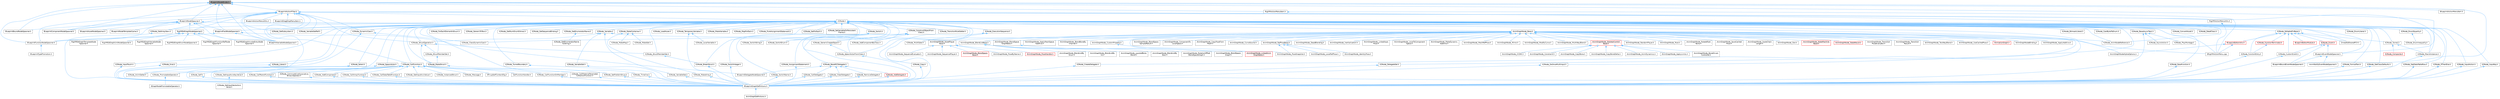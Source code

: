 digraph "BlueprintNodeBinder.h"
{
 // INTERACTIVE_SVG=YES
 // LATEX_PDF_SIZE
  bgcolor="transparent";
  edge [fontname=Helvetica,fontsize=10,labelfontname=Helvetica,labelfontsize=10];
  node [fontname=Helvetica,fontsize=10,shape=box,height=0.2,width=0.4];
  Node1 [id="Node000001",label="BlueprintNodeBinder.h",height=0.2,width=0.4,color="gray40", fillcolor="grey60", style="filled", fontcolor="black",tooltip=" "];
  Node1 -> Node2 [id="edge1_Node000001_Node000002",dir="back",color="steelblue1",style="solid",tooltip=" "];
  Node2 [id="Node000002",label="BlueprintActionFilter.h",height=0.2,width=0.4,color="grey40", fillcolor="white", style="filled",URL="$d5/d2a/BlueprintActionFilter_8h.html",tooltip=" "];
  Node2 -> Node3 [id="edge2_Node000002_Node000003",dir="back",color="steelblue1",style="solid",tooltip=" "];
  Node3 [id="Node000003",label="BlueprintActionMenuUtils.h",height=0.2,width=0.4,color="grey40", fillcolor="white", style="filled",URL="$d3/dad/BlueprintActionMenuUtils_8h.html",tooltip=" "];
  Node2 -> Node4 [id="edge3_Node000002_Node000004",dir="back",color="steelblue1",style="solid",tooltip=" "];
  Node4 [id="Node000004",label="BlueprintComponentNodeSpawner.h",height=0.2,width=0.4,color="grey40", fillcolor="white", style="filled",URL="$d2/d98/BlueprintComponentNodeSpawner_8h.html",tooltip=" "];
  Node2 -> Node5 [id="edge4_Node000002_Node000005",dir="back",color="steelblue1",style="solid",tooltip=" "];
  Node5 [id="Node000005",label="BlueprintDragDropMenuItem.h",height=0.2,width=0.4,color="grey40", fillcolor="white", style="filled",URL="$dc/deb/BlueprintDragDropMenuItem_8h.html",tooltip=" "];
  Node2 -> Node6 [id="edge5_Node000002_Node000006",dir="back",color="steelblue1",style="solid",tooltip=" "];
  Node6 [id="Node000006",label="BlueprintFunctionNodeSpawner.h",height=0.2,width=0.4,color="grey40", fillcolor="white", style="filled",URL="$d0/d59/BlueprintFunctionNodeSpawner_8h.html",tooltip=" "];
  Node6 -> Node7 [id="edge6_Node000006_Node000007",dir="back",color="steelblue1",style="solid",tooltip=" "];
  Node7 [id="Node000007",label="BlueprintTypePromotion.h",height=0.2,width=0.4,color="grey40", fillcolor="white", style="filled",URL="$d2/d23/BlueprintTypePromotion_8h.html",tooltip=" "];
  Node2 -> Node8 [id="edge7_Node000002_Node000008",dir="back",color="steelblue1",style="solid",tooltip=" "];
  Node8 [id="Node000008",label="BlueprintNodeSpawner.h",height=0.2,width=0.4,color="grey40", fillcolor="white", style="filled",URL="$d1/de9/BlueprintNodeSpawner_8h.html",tooltip=" "];
  Node8 -> Node9 [id="edge8_Node000008_Node000009",dir="back",color="steelblue1",style="solid",tooltip=" "];
  Node9 [id="Node000009",label="BlueprintAssetNodeSpawner.h",height=0.2,width=0.4,color="grey40", fillcolor="white", style="filled",URL="$d2/d56/BlueprintAssetNodeSpawner_8h.html",tooltip=" "];
  Node8 -> Node10 [id="edge9_Node000008_Node000010",dir="back",color="steelblue1",style="solid",tooltip=" "];
  Node10 [id="Node000010",label="BlueprintBoundNodeSpawner.h",height=0.2,width=0.4,color="grey40", fillcolor="white", style="filled",URL="$d4/da4/BlueprintBoundNodeSpawner_8h.html",tooltip=" "];
  Node8 -> Node4 [id="edge10_Node000008_Node000004",dir="back",color="steelblue1",style="solid",tooltip=" "];
  Node8 -> Node11 [id="edge11_Node000008_Node000011",dir="back",color="steelblue1",style="solid",tooltip=" "];
  Node11 [id="Node000011",label="BlueprintEventNodeSpawner.h",height=0.2,width=0.4,color="grey40", fillcolor="white", style="filled",URL="$d4/dd3/BlueprintEventNodeSpawner_8h.html",tooltip=" "];
  Node11 -> Node12 [id="edge12_Node000011_Node000012",dir="back",color="steelblue1",style="solid",tooltip=" "];
  Node12 [id="Node000012",label="AnimNotifyEventNodeSpawner.h",height=0.2,width=0.4,color="grey40", fillcolor="white", style="filled",URL="$d9/d16/AnimNotifyEventNodeSpawner_8h.html",tooltip=" "];
  Node11 -> Node13 [id="edge13_Node000011_Node000013",dir="back",color="steelblue1",style="solid",tooltip=" "];
  Node13 [id="Node000013",label="BlueprintBoundEventNodeSpawner.h",height=0.2,width=0.4,color="grey40", fillcolor="white", style="filled",URL="$dc/d31/BlueprintBoundEventNodeSpawner_8h.html",tooltip=" "];
  Node8 -> Node14 [id="edge14_Node000008_Node000014",dir="back",color="steelblue1",style="solid",tooltip=" "];
  Node14 [id="Node000014",label="BlueprintFieldNodeSpawner.h",height=0.2,width=0.4,color="grey40", fillcolor="white", style="filled",URL="$da/d70/BlueprintFieldNodeSpawner_8h.html",tooltip=" "];
  Node14 -> Node15 [id="edge15_Node000014_Node000015",dir="back",color="steelblue1",style="solid",tooltip=" "];
  Node15 [id="Node000015",label="BlueprintDelegateNodeSpawner.h",height=0.2,width=0.4,color="grey40", fillcolor="white", style="filled",URL="$dc/d16/BlueprintDelegateNodeSpawner_8h.html",tooltip=" "];
  Node14 -> Node6 [id="edge16_Node000014_Node000006",dir="back",color="steelblue1",style="solid",tooltip=" "];
  Node14 -> Node16 [id="edge17_Node000014_Node000016",dir="back",color="steelblue1",style="solid",tooltip=" "];
  Node16 [id="Node000016",label="BlueprintVariableNodeSpawner.h",height=0.2,width=0.4,color="grey40", fillcolor="white", style="filled",URL="$db/dba/BlueprintVariableNodeSpawner_8h.html",tooltip=" "];
  Node8 -> Node6 [id="edge18_Node000008_Node000006",dir="back",color="steelblue1",style="solid",tooltip=" "];
  Node8 -> Node17 [id="edge19_Node000008_Node000017",dir="back",color="steelblue1",style="solid",tooltip=" "];
  Node17 [id="Node000017",label="BlueprintNodeTemplateCache.h",height=0.2,width=0.4,color="grey40", fillcolor="white", style="filled",URL="$d7/d87/BlueprintNodeTemplateCache_8h.html",tooltip=" "];
  Node8 -> Node16 [id="edge20_Node000008_Node000016",dir="back",color="steelblue1",style="solid",tooltip=" "];
  Node8 -> Node18 [id="edge21_Node000008_Node000018",dir="back",color="steelblue1",style="solid",tooltip=" "];
  Node18 [id="Node000018",label="RigVMEdGraphNodeSpawner.h",height=0.2,width=0.4,color="grey40", fillcolor="white", style="filled",URL="$d4/d8b/RigVMEdGraphNodeSpawner_8h.html",tooltip=" "];
  Node18 -> Node19 [id="edge22_Node000018_Node000019",dir="back",color="steelblue1",style="solid",tooltip=" "];
  Node19 [id="Node000019",label="RigVMEdGraphEnumNodeSpawner.h",height=0.2,width=0.4,color="grey40", fillcolor="white", style="filled",URL="$d3/dfd/RigVMEdGraphEnumNodeSpawner_8h.html",tooltip=" "];
  Node18 -> Node20 [id="edge23_Node000018_Node000020",dir="back",color="steelblue1",style="solid",tooltip=" "];
  Node20 [id="Node000020",label="RigVMEdGraphFunctionRefNode\lSpawner.h",height=0.2,width=0.4,color="grey40", fillcolor="white", style="filled",URL="$d3/d16/RigVMEdGraphFunctionRefNodeSpawner_8h.html",tooltip=" "];
  Node18 -> Node21 [id="edge24_Node000018_Node000021",dir="back",color="steelblue1",style="solid",tooltip=" "];
  Node21 [id="Node000021",label="RigVMEdGraphInvokeEntryNode\lSpawner.h",height=0.2,width=0.4,color="grey40", fillcolor="white", style="filled",URL="$d9/de6/RigVMEdGraphInvokeEntryNodeSpawner_8h.html",tooltip=" "];
  Node18 -> Node22 [id="edge25_Node000018_Node000022",dir="back",color="steelblue1",style="solid",tooltip=" "];
  Node22 [id="Node000022",label="RigVMEdGraphTemplateNode\lSpawner.h",height=0.2,width=0.4,color="grey40", fillcolor="white", style="filled",URL="$d9/d6c/RigVMEdGraphTemplateNodeSpawner_8h.html",tooltip=" "];
  Node18 -> Node23 [id="edge26_Node000018_Node000023",dir="back",color="steelblue1",style="solid",tooltip=" "];
  Node23 [id="Node000023",label="RigVMEdGraphUnitNodeSpawner.h",height=0.2,width=0.4,color="grey40", fillcolor="white", style="filled",URL="$d3/d6b/RigVMEdGraphUnitNodeSpawner_8h.html",tooltip=" "];
  Node18 -> Node24 [id="edge27_Node000018_Node000024",dir="back",color="steelblue1",style="solid",tooltip=" "];
  Node24 [id="Node000024",label="RigVMEdGraphVariableNode\lSpawner.h",height=0.2,width=0.4,color="grey40", fillcolor="white", style="filled",URL="$d0/d83/RigVMEdGraphVariableNodeSpawner_8h.html",tooltip=" "];
  Node8 -> Node25 [id="edge28_Node000008_Node000025",dir="back",color="steelblue1",style="solid",tooltip=" "];
  Node25 [id="Node000025",label="SRigVMActionMenu.cpp",height=0.2,width=0.4,color="grey40", fillcolor="white", style="filled",URL="$dc/d4c/SRigVMActionMenu_8cpp.html",tooltip=" "];
  Node2 -> Node16 [id="edge29_Node000002_Node000016",dir="back",color="steelblue1",style="solid",tooltip=" "];
  Node2 -> Node26 [id="edge30_Node000002_Node000026",dir="back",color="steelblue1",style="solid",tooltip=" "];
  Node26 [id="Node000026",label="K2Node.h",height=0.2,width=0.4,color="grey40", fillcolor="white", style="filled",URL="$d5/d94/K2Node_8h.html",tooltip=" "];
  Node26 -> Node27 [id="edge31_Node000026_Node000027",dir="back",color="steelblue1",style="solid",tooltip=" "];
  Node27 [id="Node000027",label="AnimGraphNode_Base.h",height=0.2,width=0.4,color="grey40", fillcolor="white", style="filled",URL="$d0/dfb/AnimGraphNode__Base_8h.html",tooltip=" "];
  Node27 -> Node28 [id="edge32_Node000027_Node000028",dir="back",color="steelblue1",style="solid",tooltip=" "];
  Node28 [id="Node000028",label="AnimGraphNodeAlphaOptions.h",height=0.2,width=0.4,color="grey40", fillcolor="white", style="filled",URL="$d6/df6/AnimGraphNodeAlphaOptions_8h.html",tooltip=" "];
  Node27 -> Node29 [id="edge33_Node000027_Node000029",dir="back",color="steelblue1",style="solid",tooltip=" "];
  Node29 [id="Node000029",label="AnimGraphNodeBinding.h",height=0.2,width=0.4,color="grey40", fillcolor="white", style="filled",URL="$d6/d3b/AnimGraphNodeBinding_8h.html",tooltip=" "];
  Node27 -> Node30 [id="edge34_Node000027_Node000030",dir="back",color="steelblue1",style="solid",tooltip=" "];
  Node30 [id="Node000030",label="AnimGraphNode_ApplyAdditive.h",height=0.2,width=0.4,color="grey40", fillcolor="white", style="filled",URL="$da/d67/AnimGraphNode__ApplyAdditive_8h.html",tooltip=" "];
  Node27 -> Node31 [id="edge35_Node000027_Node000031",dir="back",color="steelblue1",style="solid",tooltip=" "];
  Node31 [id="Node000031",label="AnimGraphNode_ApplyMeshSpace\lAdditive.h",height=0.2,width=0.4,color="grey40", fillcolor="white", style="filled",URL="$dd/dc4/AnimGraphNode__ApplyMeshSpaceAdditive_8h.html",tooltip=" "];
  Node27 -> Node32 [id="edge36_Node000027_Node000032",dir="back",color="steelblue1",style="solid",tooltip=" "];
  Node32 [id="Node000032",label="AnimGraphNode_AssetPlayer\lBase.h",height=0.2,width=0.4,color="grey40", fillcolor="white", style="filled",URL="$d1/d4f/AnimGraphNode__AssetPlayerBase_8h.html",tooltip=" "];
  Node32 -> Node33 [id="edge37_Node000032_Node000033",dir="back",color="steelblue1",style="solid",tooltip=" "];
  Node33 [id="Node000033",label="AnimGraphNode_BlendSpace\lBase.h",height=0.2,width=0.4,color="red", fillcolor="#FFF0F0", style="filled",URL="$d7/d6d/AnimGraphNode__BlendSpaceBase_8h.html",tooltip=" "];
  Node32 -> Node38 [id="edge38_Node000032_Node000038",dir="back",color="steelblue1",style="solid",tooltip=" "];
  Node38 [id="Node000038",label="AnimGraphNode_PoseByName.h",height=0.2,width=0.4,color="grey40", fillcolor="white", style="filled",URL="$d7/d02/AnimGraphNode__PoseByName_8h.html",tooltip=" "];
  Node32 -> Node39 [id="edge39_Node000032_Node000039",dir="back",color="steelblue1",style="solid",tooltip=" "];
  Node39 [id="Node000039",label="AnimGraphNode_PoseHandler.h",height=0.2,width=0.4,color="red", fillcolor="#FFF0F0", style="filled",URL="$df/dfb/AnimGraphNode__PoseHandler_8h.html",tooltip=" "];
  Node32 -> Node42 [id="edge40_Node000032_Node000042",dir="back",color="steelblue1",style="solid",tooltip=" "];
  Node42 [id="Node000042",label="AnimGraphNode_SequenceEvaluator.h",height=0.2,width=0.4,color="grey40", fillcolor="white", style="filled",URL="$d1/d1c/AnimGraphNode__SequenceEvaluator_8h.html",tooltip=" "];
  Node32 -> Node43 [id="edge41_Node000032_Node000043",dir="back",color="steelblue1",style="solid",tooltip=" "];
  Node43 [id="Node000043",label="AnimGraphNode_SequencePlayer.h",height=0.2,width=0.4,color="grey40", fillcolor="white", style="filled",URL="$d2/d91/AnimGraphNode__SequencePlayer_8h.html",tooltip=" "];
  Node27 -> Node44 [id="edge42_Node000027_Node000044",dir="back",color="steelblue1",style="solid",tooltip=" "];
  Node44 [id="Node000044",label="AnimGraphNode_BlendBoneBy\lChannel.h",height=0.2,width=0.4,color="grey40", fillcolor="white", style="filled",URL="$de/da9/AnimGraphNode__BlendBoneByChannel_8h.html",tooltip=" "];
  Node27 -> Node45 [id="edge43_Node000027_Node000045",dir="back",color="steelblue1",style="solid",tooltip=" "];
  Node45 [id="Node000045",label="AnimGraphNode_BlendListBase.h",height=0.2,width=0.4,color="grey40", fillcolor="white", style="filled",URL="$d7/d20/AnimGraphNode__BlendListBase_8h.html",tooltip=" "];
  Node45 -> Node46 [id="edge44_Node000045_Node000046",dir="back",color="steelblue1",style="solid",tooltip=" "];
  Node46 [id="Node000046",label="AnimGraphNode_BlendListBy\lBool.h",height=0.2,width=0.4,color="grey40", fillcolor="white", style="filled",URL="$d9/d9d/AnimGraphNode__BlendListByBool_8h.html",tooltip=" "];
  Node45 -> Node47 [id="edge45_Node000045_Node000047",dir="back",color="steelblue1",style="solid",tooltip=" "];
  Node47 [id="Node000047",label="AnimGraphNode_BlendListBy\lEnum.h",height=0.2,width=0.4,color="grey40", fillcolor="white", style="filled",URL="$de/d60/AnimGraphNode__BlendListByEnum_8h.html",tooltip=" "];
  Node45 -> Node48 [id="edge46_Node000045_Node000048",dir="back",color="steelblue1",style="solid",tooltip=" "];
  Node48 [id="Node000048",label="AnimGraphNode_BlendListBy\lInt.h",height=0.2,width=0.4,color="grey40", fillcolor="white", style="filled",URL="$dc/df2/AnimGraphNode__BlendListByInt_8h.html",tooltip=" "];
  Node45 -> Node49 [id="edge47_Node000045_Node000049",dir="back",color="steelblue1",style="solid",tooltip=" "];
  Node49 [id="Node000049",label="AnimGraphNode_LayeredBone\lBlend.h",height=0.2,width=0.4,color="grey40", fillcolor="white", style="filled",URL="$d2/d01/AnimGraphNode__LayeredBoneBlend_8h.html",tooltip=" "];
  Node27 -> Node50 [id="edge48_Node000027_Node000050",dir="back",color="steelblue1",style="solid",tooltip=" "];
  Node50 [id="Node000050",label="AnimGraphNode_BlendSpace\lGraphBase.h",height=0.2,width=0.4,color="grey40", fillcolor="white", style="filled",URL="$d6/d44/AnimGraphNode__BlendSpaceGraphBase_8h.html",tooltip=" "];
  Node50 -> Node51 [id="edge49_Node000050_Node000051",dir="back",color="steelblue1",style="solid",tooltip=" "];
  Node51 [id="Node000051",label="AnimGraphNode_BlendSpace\lGraph.h",height=0.2,width=0.4,color="grey40", fillcolor="white", style="filled",URL="$d7/d81/AnimGraphNode__BlendSpaceGraph_8h.html",tooltip=" "];
  Node50 -> Node52 [id="edge50_Node000050_Node000052",dir="back",color="steelblue1",style="solid",tooltip=" "];
  Node52 [id="Node000052",label="AnimGraphNode_RotationOffset\lBlendSpaceGraph.h",height=0.2,width=0.4,color="grey40", fillcolor="white", style="filled",URL="$d0/d4c/AnimGraphNode__RotationOffsetBlendSpaceGraph_8h.html",tooltip=" "];
  Node27 -> Node53 [id="edge51_Node000027_Node000053",dir="back",color="steelblue1",style="solid",tooltip=" "];
  Node53 [id="Node000053",label="AnimGraphNode_BlendSpace\lSampleResult.h",height=0.2,width=0.4,color="grey40", fillcolor="white", style="filled",URL="$de/df8/AnimGraphNode__BlendSpaceSampleResult_8h.html",tooltip=" "];
  Node27 -> Node54 [id="edge52_Node000027_Node000054",dir="back",color="steelblue1",style="solid",tooltip=" "];
  Node54 [id="Node000054",label="AnimGraphNode_ComponentTo\lLocalSpace.h",height=0.2,width=0.4,color="grey40", fillcolor="white", style="filled",URL="$d1/d3f/AnimGraphNode__ComponentToLocalSpace_8h.html",tooltip=" "];
  Node27 -> Node55 [id="edge53_Node000027_Node000055",dir="back",color="steelblue1",style="solid",tooltip=" "];
  Node55 [id="Node000055",label="AnimGraphNode_CopyPoseFrom\lMesh.h",height=0.2,width=0.4,color="grey40", fillcolor="white", style="filled",URL="$d6/d71/AnimGraphNode__CopyPoseFromMesh_8h.html",tooltip=" "];
  Node27 -> Node56 [id="edge54_Node000027_Node000056",dir="back",color="steelblue1",style="solid",tooltip=" "];
  Node56 [id="Node000056",label="AnimGraphNode_CurveSource.h",height=0.2,width=0.4,color="grey40", fillcolor="white", style="filled",URL="$dc/de5/AnimGraphNode__CurveSource_8h.html",tooltip=" "];
  Node27 -> Node57 [id="edge55_Node000027_Node000057",dir="back",color="steelblue1",style="solid",tooltip=" "];
  Node57 [id="Node000057",label="AnimGraphNode_CustomProperty.h",height=0.2,width=0.4,color="grey40", fillcolor="white", style="filled",URL="$d8/d3f/AnimGraphNode__CustomProperty_8h.html",tooltip=" "];
  Node57 -> Node58 [id="edge56_Node000057_Node000058",dir="back",color="steelblue1",style="solid",tooltip=" "];
  Node58 [id="Node000058",label="AnimGraphNode_LinkedAnim\lGraphBase.h",height=0.2,width=0.4,color="red", fillcolor="#FFF0F0", style="filled",URL="$d5/de1/AnimGraphNode__LinkedAnimGraphBase_8h.html",tooltip=" "];
  Node27 -> Node61 [id="edge57_Node000027_Node000061",dir="back",color="steelblue1",style="solid",tooltip=" "];
  Node61 [id="Node000061",label="AnimGraphNode_DeadBlending.h",height=0.2,width=0.4,color="grey40", fillcolor="white", style="filled",URL="$d8/d73/AnimGraphNode__DeadBlending_8h.html",tooltip=" "];
  Node27 -> Node62 [id="edge58_Node000027_Node000062",dir="back",color="steelblue1",style="solid",tooltip=" "];
  Node62 [id="Node000062",label="AnimGraphNode_Inertialization.h",height=0.2,width=0.4,color="grey40", fillcolor="white", style="filled",URL="$d7/d66/AnimGraphNode__Inertialization_8h.html",tooltip=" "];
  Node27 -> Node63 [id="edge59_Node000027_Node000063",dir="back",color="steelblue1",style="solid",tooltip=" "];
  Node63 [id="Node000063",label="AnimGraphNode_LinkedInput\lPose.h",height=0.2,width=0.4,color="grey40", fillcolor="white", style="filled",URL="$d7/d8c/AnimGraphNode__LinkedInputPose_8h.html",tooltip=" "];
  Node27 -> Node64 [id="edge60_Node000027_Node000064",dir="back",color="steelblue1",style="solid",tooltip=" "];
  Node64 [id="Node000064",label="AnimGraphNode_LocalToComponent\lSpace.h",height=0.2,width=0.4,color="grey40", fillcolor="white", style="filled",URL="$d6/d01/AnimGraphNode__LocalToComponentSpace_8h.html",tooltip=" "];
  Node27 -> Node65 [id="edge61_Node000027_Node000065",dir="back",color="steelblue1",style="solid",tooltip=" "];
  Node65 [id="Node000065",label="AnimGraphNode_MakeDynamic\lAdditive.h",height=0.2,width=0.4,color="grey40", fillcolor="white", style="filled",URL="$d4/dc9/AnimGraphNode__MakeDynamicAdditive_8h.html",tooltip=" "];
  Node27 -> Node66 [id="edge62_Node000027_Node000066",dir="back",color="steelblue1",style="solid",tooltip=" "];
  Node66 [id="Node000066",label="AnimGraphNode_MeshRefPose.h",height=0.2,width=0.4,color="grey40", fillcolor="white", style="filled",URL="$d3/d58/AnimGraphNode__MeshRefPose_8h.html",tooltip=" "];
  Node27 -> Node67 [id="edge63_Node000027_Node000067",dir="back",color="steelblue1",style="solid",tooltip=" "];
  Node67 [id="Node000067",label="AnimGraphNode_Mirror.h",height=0.2,width=0.4,color="grey40", fillcolor="white", style="filled",URL="$de/d96/AnimGraphNode__Mirror_8h.html",tooltip=" "];
  Node27 -> Node68 [id="edge64_Node000027_Node000068",dir="back",color="steelblue1",style="solid",tooltip=" "];
  Node68 [id="Node000068",label="AnimGraphNode_ModifyCurve.h",height=0.2,width=0.4,color="grey40", fillcolor="white", style="filled",URL="$d5/d09/AnimGraphNode__ModifyCurve_8h.html",tooltip=" "];
  Node27 -> Node69 [id="edge65_Node000027_Node000069",dir="back",color="steelblue1",style="solid",tooltip=" "];
  Node69 [id="Node000069",label="AnimGraphNode_MultiWayBlend.h",height=0.2,width=0.4,color="grey40", fillcolor="white", style="filled",URL="$dd/dcb/AnimGraphNode__MultiWayBlend_8h.html",tooltip=" "];
  Node27 -> Node70 [id="edge66_Node000027_Node000070",dir="back",color="steelblue1",style="solid",tooltip=" "];
  Node70 [id="Node000070",label="AnimGraphNode_PoseSnapshot.h",height=0.2,width=0.4,color="grey40", fillcolor="white", style="filled",URL="$d1/d92/AnimGraphNode__PoseSnapshot_8h.html",tooltip=" "];
  Node27 -> Node71 [id="edge67_Node000027_Node000071",dir="back",color="steelblue1",style="solid",tooltip=" "];
  Node71 [id="Node000071",label="AnimGraphNode_RandomPlayer.h",height=0.2,width=0.4,color="grey40", fillcolor="white", style="filled",URL="$dc/d48/AnimGraphNode__RandomPlayer_8h.html",tooltip=" "];
  Node27 -> Node72 [id="edge68_Node000027_Node000072",dir="back",color="steelblue1",style="solid",tooltip=" "];
  Node72 [id="Node000072",label="AnimGraphNode_RefPoseBase.h",height=0.2,width=0.4,color="grey40", fillcolor="white", style="filled",URL="$d8/d34/AnimGraphNode__RefPoseBase_8h.html",tooltip=" "];
  Node72 -> Node73 [id="edge69_Node000072_Node000073",dir="back",color="steelblue1",style="solid",tooltip=" "];
  Node73 [id="Node000073",label="AnimGraphNode_IdentityPose.h",height=0.2,width=0.4,color="grey40", fillcolor="white", style="filled",URL="$d8/dac/AnimGraphNode__IdentityPose_8h.html",tooltip=" "];
  Node72 -> Node74 [id="edge70_Node000072_Node000074",dir="back",color="steelblue1",style="solid",tooltip=" "];
  Node74 [id="Node000074",label="AnimGraphNode_LocalRefPose.h",height=0.2,width=0.4,color="grey40", fillcolor="white", style="filled",URL="$df/d6f/AnimGraphNode__LocalRefPose_8h.html",tooltip=" "];
  Node72 -> Node70 [id="edge71_Node000072_Node000070",dir="back",color="steelblue1",style="solid",tooltip=" "];
  Node27 -> Node75 [id="edge72_Node000027_Node000075",dir="back",color="steelblue1",style="solid",tooltip=" "];
  Node75 [id="Node000075",label="AnimGraphNode_Root.h",height=0.2,width=0.4,color="grey40", fillcolor="white", style="filled",URL="$d2/d39/AnimGraphNode__Root_8h.html",tooltip=" "];
  Node27 -> Node76 [id="edge73_Node000027_Node000076",dir="back",color="steelblue1",style="solid",tooltip=" "];
  Node76 [id="Node000076",label="AnimGraphNode_RotateRoot\lBone.h",height=0.2,width=0.4,color="grey40", fillcolor="white", style="filled",URL="$d4/de0/AnimGraphNode__RotateRootBone_8h.html",tooltip=" "];
  Node27 -> Node77 [id="edge74_Node000027_Node000077",dir="back",color="steelblue1",style="solid",tooltip=" "];
  Node77 [id="Node000077",label="AnimGraphNode_SaveCached\lPose.h",height=0.2,width=0.4,color="grey40", fillcolor="white", style="filled",URL="$df/d5e/AnimGraphNode__SaveCachedPose_8h.html",tooltip=" "];
  Node27 -> Node78 [id="edge75_Node000027_Node000078",dir="back",color="steelblue1",style="solid",tooltip=" "];
  Node78 [id="Node000078",label="AnimGraphNode_ScaleChain\lLength.h",height=0.2,width=0.4,color="grey40", fillcolor="white", style="filled",URL="$d9/df8/AnimGraphNode__ScaleChainLength_8h.html",tooltip=" "];
  Node27 -> Node79 [id="edge76_Node000027_Node000079",dir="back",color="steelblue1",style="solid",tooltip=" "];
  Node79 [id="Node000079",label="AnimGraphNode_SkeletalControl\lBase.h",height=0.2,width=0.4,color="red", fillcolor="#FFF0F0", style="filled",URL="$d9/dff/AnimGraphNode__SkeletalControlBase_8h.html",tooltip=" "];
  Node79 -> Node80 [id="edge77_Node000079_Node000080",dir="back",color="steelblue1",style="solid",tooltip=" "];
  Node80 [id="Node000080",label="AnimGraphNode_AnimDynamics.h",height=0.2,width=0.4,color="grey40", fillcolor="white", style="filled",URL="$da/dc2/AnimGraphNode__AnimDynamics_8h.html",tooltip=" "];
  Node79 -> Node81 [id="edge78_Node000079_Node000081",dir="back",color="steelblue1",style="solid",tooltip=" "];
  Node81 [id="Node000081",label="AnimGraphNode_ApplyLimits.h",height=0.2,width=0.4,color="grey40", fillcolor="white", style="filled",URL="$dc/d36/AnimGraphNode__ApplyLimits_8h.html",tooltip=" "];
  Node79 -> Node82 [id="edge79_Node000079_Node000082",dir="back",color="steelblue1",style="solid",tooltip=" "];
  Node82 [id="Node000082",label="AnimGraphNode_BoneDriven\lController.h",height=0.2,width=0.4,color="grey40", fillcolor="white", style="filled",URL="$df/df3/AnimGraphNode__BoneDrivenController_8h.html",tooltip=" "];
  Node79 -> Node83 [id="edge80_Node000079_Node000083",dir="back",color="steelblue1",style="solid",tooltip=" "];
  Node83 [id="Node000083",label="AnimGraphNode_CCDIK.h",height=0.2,width=0.4,color="grey40", fillcolor="white", style="filled",URL="$df/d0d/AnimGraphNode__CCDIK_8h.html",tooltip=" "];
  Node79 -> Node84 [id="edge81_Node000079_Node000084",dir="back",color="steelblue1",style="solid",tooltip=" "];
  Node84 [id="Node000084",label="AnimGraphNode_Constraint.h",height=0.2,width=0.4,color="grey40", fillcolor="white", style="filled",URL="$d2/d98/AnimGraphNode__Constraint_8h.html",tooltip=" "];
  Node79 -> Node85 [id="edge82_Node000079_Node000085",dir="back",color="steelblue1",style="solid",tooltip=" "];
  Node85 [id="Node000085",label="AnimGraphNode_CopyBone.h",height=0.2,width=0.4,color="grey40", fillcolor="white", style="filled",URL="$dc/de6/AnimGraphNode__CopyBone_8h.html",tooltip=" "];
  Node79 -> Node86 [id="edge83_Node000079_Node000086",dir="back",color="steelblue1",style="solid",tooltip=" "];
  Node86 [id="Node000086",label="AnimGraphNode_CopyBoneDelta.h",height=0.2,width=0.4,color="grey40", fillcolor="white", style="filled",URL="$d8/d60/AnimGraphNode__CopyBoneDelta_8h.html",tooltip=" "];
  Node27 -> Node104 [id="edge84_Node000027_Node000104",dir="back",color="steelblue1",style="solid",tooltip=" "];
  Node104 [id="Node000104",label="AnimGraphNode_Slot.h",height=0.2,width=0.4,color="grey40", fillcolor="white", style="filled",URL="$df/d63/AnimGraphNode__Slot_8h.html",tooltip=" "];
  Node27 -> Node105 [id="edge85_Node000027_Node000105",dir="back",color="steelblue1",style="solid",tooltip=" "];
  Node105 [id="Node000105",label="AnimGraphNode_StateMachine\lBase.h",height=0.2,width=0.4,color="red", fillcolor="#FFF0F0", style="filled",URL="$dc/d11/AnimGraphNode__StateMachineBase_8h.html",tooltip=" "];
  Node27 -> Node107 [id="edge86_Node000027_Node000107",dir="back",color="steelblue1",style="solid",tooltip=" "];
  Node107 [id="Node000107",label="AnimGraphNode_StateResult.h",height=0.2,width=0.4,color="red", fillcolor="#FFF0F0", style="filled",URL="$d3/d7e/AnimGraphNode__StateResult_8h.html",tooltip=" "];
  Node27 -> Node109 [id="edge87_Node000027_Node000109",dir="back",color="steelblue1",style="solid",tooltip=" "];
  Node109 [id="Node000109",label="AnimGraphNode_Transition\lPoseEvaluator.h",height=0.2,width=0.4,color="grey40", fillcolor="white", style="filled",URL="$d8/dec/AnimGraphNode__TransitionPoseEvaluator_8h.html",tooltip=" "];
  Node27 -> Node110 [id="edge88_Node000027_Node000110",dir="back",color="steelblue1",style="solid",tooltip=" "];
  Node110 [id="Node000110",label="AnimGraphNode_Transition\lResult.h",height=0.2,width=0.4,color="grey40", fillcolor="white", style="filled",URL="$d7/d74/AnimGraphNode__TransitionResult_8h.html",tooltip=" "];
  Node27 -> Node111 [id="edge89_Node000027_Node000111",dir="back",color="steelblue1",style="solid",tooltip=" "];
  Node111 [id="Node000111",label="AnimGraphNode_TwoWayBlend.h",height=0.2,width=0.4,color="grey40", fillcolor="white", style="filled",URL="$d0/df0/AnimGraphNode__TwoWayBlend_8h.html",tooltip=" "];
  Node27 -> Node112 [id="edge90_Node000027_Node000112",dir="back",color="steelblue1",style="solid",tooltip=" "];
  Node112 [id="Node000112",label="AnimGraphNode_UseCachedPose.h",height=0.2,width=0.4,color="grey40", fillcolor="white", style="filled",URL="$d8/d30/AnimGraphNode__UseCachedPose_8h.html",tooltip=" "];
  Node27 -> Node113 [id="edge91_Node000027_Node000113",dir="back",color="steelblue1",style="solid",tooltip=" "];
  Node113 [id="Node000113",label="AnimationGraph.h",height=0.2,width=0.4,color="red", fillcolor="#FFF0F0", style="filled",URL="$df/d2e/AnimationGraph_8h.html",tooltip=" "];
  Node27 -> Node118 [id="edge92_Node000027_Node000118",dir="back",color="steelblue1",style="solid",tooltip=" "];
  Node118 [id="Node000118",label="K2Node_AnimNodeReference.h",height=0.2,width=0.4,color="grey40", fillcolor="white", style="filled",URL="$d2/d81/K2Node__AnimNodeReference_8h.html",tooltip=" "];
  Node26 -> Node14 [id="edge93_Node000026_Node000014",dir="back",color="steelblue1",style="solid",tooltip=" "];
  Node26 -> Node118 [id="edge94_Node000026_Node000118",dir="back",color="steelblue1",style="solid",tooltip=" "];
  Node26 -> Node119 [id="edge95_Node000026_Node000119",dir="back",color="steelblue1",style="solid",tooltip=" "];
  Node119 [id="Node000119",label="K2Node_AssignmentStatement.h",height=0.2,width=0.4,color="grey40", fillcolor="white", style="filled",URL="$d1/d32/K2Node__AssignmentStatement_8h.html",tooltip=" "];
  Node119 -> Node120 [id="edge96_Node000119_Node000120",dir="back",color="steelblue1",style="solid",tooltip=" "];
  Node120 [id="Node000120",label="BlueprintGraphDefinitions.h",height=0.2,width=0.4,color="grey40", fillcolor="white", style="filled",URL="$d7/d5e/BlueprintGraphDefinitions_8h.html",tooltip=" "];
  Node120 -> Node121 [id="edge97_Node000120_Node000121",dir="back",color="steelblue1",style="solid",tooltip=" "];
  Node121 [id="Node000121",label="AnimGraphDefinitions.h",height=0.2,width=0.4,color="grey40", fillcolor="white", style="filled",URL="$d9/d78/AnimGraphDefinitions_8h.html",tooltip=" "];
  Node26 -> Node122 [id="edge98_Node000026_Node000122",dir="back",color="steelblue1",style="solid",tooltip=" "];
  Node122 [id="Node000122",label="K2Node_BaseAsyncTask.h",height=0.2,width=0.4,color="grey40", fillcolor="white", style="filled",URL="$d5/db7/K2Node__BaseAsyncTask_8h.html",tooltip=" "];
  Node122 -> Node120 [id="edge99_Node000122_Node000120",dir="back",color="steelblue1",style="solid",tooltip=" "];
  Node122 -> Node123 [id="edge100_Node000122_Node000123",dir="back",color="steelblue1",style="solid",tooltip=" "];
  Node123 [id="Node000123",label="K2Node_AsyncAction.h",height=0.2,width=0.4,color="grey40", fillcolor="white", style="filled",URL="$df/d26/K2Node__AsyncAction_8h.html",tooltip=" "];
  Node122 -> Node124 [id="edge101_Node000122_Node000124",dir="back",color="steelblue1",style="solid",tooltip=" "];
  Node124 [id="Node000124",label="K2Node_PlayMontage.h",height=0.2,width=0.4,color="grey40", fillcolor="white", style="filled",URL="$d6/d6a/K2Node__PlayMontage_8h.html",tooltip=" "];
  Node26 -> Node125 [id="edge102_Node000026_Node000125",dir="back",color="steelblue1",style="solid",tooltip=" "];
  Node125 [id="Node000125",label="K2Node_BaseMCDelegate.h",height=0.2,width=0.4,color="grey40", fillcolor="white", style="filled",URL="$dd/d9b/K2Node__BaseMCDelegate_8h.html",tooltip=" "];
  Node125 -> Node15 [id="edge103_Node000125_Node000015",dir="back",color="steelblue1",style="solid",tooltip=" "];
  Node125 -> Node126 [id="edge104_Node000125_Node000126",dir="back",color="steelblue1",style="solid",tooltip=" "];
  Node126 [id="Node000126",label="K2Node_AddDelegate.h",height=0.2,width=0.4,color="red", fillcolor="#FFF0F0", style="filled",URL="$d5/dc7/K2Node__AddDelegate_8h.html",tooltip=" "];
  Node126 -> Node120 [id="edge105_Node000126_Node000120",dir="back",color="steelblue1",style="solid",tooltip=" "];
  Node125 -> Node128 [id="edge106_Node000125_Node000128",dir="back",color="steelblue1",style="solid",tooltip=" "];
  Node128 [id="Node000128",label="K2Node_CallDelegate.h",height=0.2,width=0.4,color="grey40", fillcolor="white", style="filled",URL="$db/de6/K2Node__CallDelegate_8h.html",tooltip=" "];
  Node128 -> Node120 [id="edge107_Node000128_Node000120",dir="back",color="steelblue1",style="solid",tooltip=" "];
  Node125 -> Node129 [id="edge108_Node000125_Node000129",dir="back",color="steelblue1",style="solid",tooltip=" "];
  Node129 [id="Node000129",label="K2Node_ClearDelegate.h",height=0.2,width=0.4,color="grey40", fillcolor="white", style="filled",URL="$dd/d78/K2Node__ClearDelegate_8h.html",tooltip=" "];
  Node129 -> Node120 [id="edge109_Node000129_Node000120",dir="back",color="steelblue1",style="solid",tooltip=" "];
  Node125 -> Node130 [id="edge110_Node000125_Node000130",dir="back",color="steelblue1",style="solid",tooltip=" "];
  Node130 [id="Node000130",label="K2Node_RemoveDelegate.h",height=0.2,width=0.4,color="grey40", fillcolor="white", style="filled",URL="$dd/d54/K2Node__RemoveDelegate_8h.html",tooltip=" "];
  Node130 -> Node120 [id="edge111_Node000130_Node000120",dir="back",color="steelblue1",style="solid",tooltip=" "];
  Node26 -> Node131 [id="edge112_Node000026_Node000131",dir="back",color="steelblue1",style="solid",tooltip=" "];
  Node131 [id="Node000131",label="K2Node_BitmaskLiteral.h",height=0.2,width=0.4,color="grey40", fillcolor="white", style="filled",URL="$dc/de6/K2Node__BitmaskLiteral_8h.html",tooltip=" "];
  Node26 -> Node132 [id="edge113_Node000026_Node000132",dir="back",color="steelblue1",style="solid",tooltip=" "];
  Node132 [id="Node000132",label="K2Node_BreakStruct.h",height=0.2,width=0.4,color="grey40", fillcolor="white", style="filled",URL="$df/d93/K2Node__BreakStruct_8h.html",tooltip=" "];
  Node132 -> Node120 [id="edge114_Node000132_Node000120",dir="back",color="steelblue1",style="solid",tooltip=" "];
  Node26 -> Node133 [id="edge115_Node000026_Node000133",dir="back",color="steelblue1",style="solid",tooltip=" "];
  Node133 [id="Node000133",label="K2Node_CallFunction.h",height=0.2,width=0.4,color="grey40", fillcolor="white", style="filled",URL="$d5/d5f/K2Node__CallFunction_8h.html",tooltip=" "];
  Node133 -> Node134 [id="edge116_Node000133_Node000134",dir="back",color="steelblue1",style="solid",tooltip=" "];
  Node134 [id="Node000134",label="CallFunctionHandler.h",height=0.2,width=0.4,color="grey40", fillcolor="white", style="filled",URL="$d3/d6d/CallFunctionHandler_8h.html",tooltip=" "];
  Node133 -> Node135 [id="edge117_Node000133_Node000135",dir="back",color="steelblue1",style="solid",tooltip=" "];
  Node135 [id="Node000135",label="K2Node_AddComponent.h",height=0.2,width=0.4,color="grey40", fillcolor="white", style="filled",URL="$d9/dc9/K2Node__AddComponent_8h.html",tooltip=" "];
  Node135 -> Node120 [id="edge118_Node000135_Node000120",dir="back",color="steelblue1",style="solid",tooltip=" "];
  Node133 -> Node136 [id="edge119_Node000133_Node000136",dir="back",color="steelblue1",style="solid",tooltip=" "];
  Node136 [id="Node000136",label="K2Node_AnimGetter.h",height=0.2,width=0.4,color="grey40", fillcolor="white", style="filled",URL="$dc/d9a/K2Node__AnimGetter_8h.html",tooltip=" "];
  Node133 -> Node137 [id="edge120_Node000133_Node000137",dir="back",color="steelblue1",style="solid",tooltip=" "];
  Node137 [id="Node000137",label="K2Node_CallArrayFunction.h",height=0.2,width=0.4,color="grey40", fillcolor="white", style="filled",URL="$d7/d2f/K2Node__CallArrayFunction_8h.html",tooltip=" "];
  Node137 -> Node120 [id="edge121_Node000137_Node000120",dir="back",color="steelblue1",style="solid",tooltip=" "];
  Node133 -> Node138 [id="edge122_Node000133_Node000138",dir="back",color="steelblue1",style="solid",tooltip=" "];
  Node138 [id="Node000138",label="K2Node_CallDataTableFunction.h",height=0.2,width=0.4,color="grey40", fillcolor="white", style="filled",URL="$df/dc4/K2Node__CallDataTableFunction_8h.html",tooltip=" "];
  Node138 -> Node120 [id="edge123_Node000138_Node000120",dir="back",color="steelblue1",style="solid",tooltip=" "];
  Node133 -> Node139 [id="edge124_Node000133_Node000139",dir="back",color="steelblue1",style="solid",tooltip=" "];
  Node139 [id="Node000139",label="K2Node_CallFunctionOnMember.h",height=0.2,width=0.4,color="grey40", fillcolor="white", style="filled",URL="$d8/d2f/K2Node__CallFunctionOnMember_8h.html",tooltip=" "];
  Node139 -> Node120 [id="edge125_Node000139_Node000120",dir="back",color="steelblue1",style="solid",tooltip=" "];
  Node133 -> Node140 [id="edge126_Node000133_Node000140",dir="back",color="steelblue1",style="solid",tooltip=" "];
  Node140 [id="Node000140",label="K2Node_CallMaterialParameter\lCollectionFunction.h",height=0.2,width=0.4,color="grey40", fillcolor="white", style="filled",URL="$d5/dd2/K2Node__CallMaterialParameterCollectionFunction_8h.html",tooltip=" "];
  Node140 -> Node120 [id="edge127_Node000140_Node000120",dir="back",color="steelblue1",style="solid",tooltip=" "];
  Node133 -> Node141 [id="edge128_Node000133_Node000141",dir="back",color="steelblue1",style="solid",tooltip=" "];
  Node141 [id="Node000141",label="K2Node_CallParentFunction.h",height=0.2,width=0.4,color="grey40", fillcolor="white", style="filled",URL="$df/d77/K2Node__CallParentFunction_8h.html",tooltip=" "];
  Node141 -> Node120 [id="edge129_Node000141_Node000120",dir="back",color="steelblue1",style="solid",tooltip=" "];
  Node133 -> Node142 [id="edge130_Node000133_Node000142",dir="back",color="steelblue1",style="solid",tooltip=" "];
  Node142 [id="Node000142",label="K2Node_CommutativeAssociative\lBinaryOperator.h",height=0.2,width=0.4,color="grey40", fillcolor="white", style="filled",URL="$da/d85/K2Node__CommutativeAssociativeBinaryOperator_8h.html",tooltip=" "];
  Node142 -> Node120 [id="edge131_Node000142_Node000120",dir="back",color="steelblue1",style="solid",tooltip=" "];
  Node133 -> Node143 [id="edge132_Node000133_Node000143",dir="back",color="steelblue1",style="solid",tooltip=" "];
  Node143 [id="Node000143",label="K2Node_GetInputAxisKeyValue.h",height=0.2,width=0.4,color="grey40", fillcolor="white", style="filled",URL="$d3/d5c/K2Node__GetInputAxisKeyValue_8h.html",tooltip=" "];
  Node143 -> Node144 [id="edge133_Node000143_Node000144",dir="back",color="steelblue1",style="solid",tooltip=" "];
  Node144 [id="Node000144",label="K2Node_GetInputVectorAxis\lValue.h",height=0.2,width=0.4,color="grey40", fillcolor="white", style="filled",URL="$da/dd9/K2Node__GetInputVectorAxisValue_8h.html",tooltip=" "];
  Node133 -> Node145 [id="edge134_Node000133_Node000145",dir="back",color="steelblue1",style="solid",tooltip=" "];
  Node145 [id="Node000145",label="K2Node_GetInputAxisValue.h",height=0.2,width=0.4,color="grey40", fillcolor="white", style="filled",URL="$db/d9b/K2Node__GetInputAxisValue_8h.html",tooltip=" "];
  Node133 -> Node146 [id="edge135_Node000133_Node000146",dir="back",color="steelblue1",style="solid",tooltip=" "];
  Node146 [id="Node000146",label="K2Node_InstancedStruct.h",height=0.2,width=0.4,color="grey40", fillcolor="white", style="filled",URL="$dd/d8a/K2Node__InstancedStruct_8h.html",tooltip=" "];
  Node133 -> Node147 [id="edge136_Node000133_Node000147",dir="back",color="steelblue1",style="solid",tooltip=" "];
  Node147 [id="Node000147",label="K2Node_Message.h",height=0.2,width=0.4,color="grey40", fillcolor="white", style="filled",URL="$d3/deb/K2Node__Message_8h.html",tooltip=" "];
  Node133 -> Node148 [id="edge137_Node000133_Node000148",dir="back",color="steelblue1",style="solid",tooltip=" "];
  Node148 [id="Node000148",label="K2Node_PromotableOperator.h",height=0.2,width=0.4,color="grey40", fillcolor="white", style="filled",URL="$db/d96/K2Node__PromotableOperator_8h.html",tooltip=" "];
  Node148 -> Node149 [id="edge138_Node000148_Node000149",dir="back",color="steelblue1",style="solid",tooltip=" "];
  Node149 [id="Node000149",label="SGraphNodePromotableOperator.h",height=0.2,width=0.4,color="grey40", fillcolor="white", style="filled",URL="$d6/d38/SGraphNodePromotableOperator_8h.html",tooltip=" "];
  Node133 -> Node150 [id="edge139_Node000133_Node000150",dir="back",color="steelblue1",style="solid",tooltip=" "];
  Node150 [id="Node000150",label="SFixupSelfContextDlg.h",height=0.2,width=0.4,color="grey40", fillcolor="white", style="filled",URL="$d5/da4/SFixupSelfContextDlg_8h.html",tooltip=" "];
  Node26 -> Node151 [id="edge140_Node000026_Node000151",dir="back",color="steelblue1",style="solid",tooltip=" "];
  Node151 [id="Node000151",label="K2Node_CastByteToEnum.h",height=0.2,width=0.4,color="grey40", fillcolor="white", style="filled",URL="$d7/dcf/K2Node__CastByteToEnum_8h.html",tooltip=" "];
  Node26 -> Node152 [id="edge141_Node000026_Node000152",dir="back",color="steelblue1",style="solid",tooltip=" "];
  Node152 [id="Node000152",label="K2Node_ClassDynamicCast.h",height=0.2,width=0.4,color="grey40", fillcolor="white", style="filled",URL="$d1/d23/K2Node__ClassDynamicCast_8h.html",tooltip=" "];
  Node26 -> Node153 [id="edge142_Node000026_Node000153",dir="back",color="steelblue1",style="solid",tooltip=" "];
  Node153 [id="Node000153",label="K2Node_ConstructObjectFrom\lClass.h",height=0.2,width=0.4,color="grey40", fillcolor="white", style="filled",URL="$d6/de4/K2Node__ConstructObjectFromClass_8h.html",tooltip=" "];
  Node153 -> Node120 [id="edge143_Node000153_Node000120",dir="back",color="steelblue1",style="solid",tooltip=" "];
  Node153 -> Node154 [id="edge144_Node000153_Node000154",dir="back",color="steelblue1",style="solid",tooltip=" "];
  Node154 [id="Node000154",label="K2Node_AddComponentByClass.h",height=0.2,width=0.4,color="grey40", fillcolor="white", style="filled",URL="$df/de1/K2Node__AddComponentByClass_8h.html",tooltip=" "];
  Node153 -> Node155 [id="edge145_Node000153_Node000155",dir="back",color="steelblue1",style="solid",tooltip=" "];
  Node155 [id="Node000155",label="K2Node_GenericCreateObject.h",height=0.2,width=0.4,color="grey40", fillcolor="white", style="filled",URL="$d7/d9f/K2Node__GenericCreateObject_8h.html",tooltip=" "];
  Node155 -> Node156 [id="edge146_Node000155_Node000156",dir="back",color="steelblue1",style="solid",tooltip=" "];
  Node156 [id="Node000156",label="K2Node_SpawnActorFromClass.h",height=0.2,width=0.4,color="grey40", fillcolor="white", style="filled",URL="$dc/d71/K2Node__SpawnActorFromClass_8h.html",tooltip=" "];
  Node156 -> Node120 [id="edge147_Node000156_Node000120",dir="back",color="steelblue1",style="solid",tooltip=" "];
  Node153 -> Node156 [id="edge148_Node000153_Node000156",dir="back",color="steelblue1",style="solid",tooltip=" "];
  Node26 -> Node157 [id="edge149_Node000026_Node000157",dir="back",color="steelblue1",style="solid",tooltip=" "];
  Node157 [id="Node000157",label="K2Node_ConvertAsset.h",height=0.2,width=0.4,color="grey40", fillcolor="white", style="filled",URL="$d0/da7/K2Node__ConvertAsset_8h.html",tooltip=" "];
  Node26 -> Node158 [id="edge150_Node000026_Node000158",dir="back",color="steelblue1",style="solid",tooltip=" "];
  Node158 [id="Node000158",label="K2Node_Copy.h",height=0.2,width=0.4,color="grey40", fillcolor="white", style="filled",URL="$d5/dce/K2Node__Copy_8h.html",tooltip=" "];
  Node158 -> Node120 [id="edge151_Node000158_Node000120",dir="back",color="steelblue1",style="solid",tooltip=" "];
  Node26 -> Node159 [id="edge152_Node000026_Node000159",dir="back",color="steelblue1",style="solid",tooltip=" "];
  Node159 [id="Node000159",label="K2Node_CreateDelegate.h",height=0.2,width=0.4,color="grey40", fillcolor="white", style="filled",URL="$d2/d7e/K2Node__CreateDelegate_8h.html",tooltip=" "];
  Node159 -> Node120 [id="edge153_Node000159_Node000120",dir="back",color="steelblue1",style="solid",tooltip=" "];
  Node26 -> Node160 [id="edge154_Node000026_Node000160",dir="back",color="steelblue1",style="solid",tooltip=" "];
  Node160 [id="Node000160",label="K2Node_DeadClass.h",height=0.2,width=0.4,color="grey40", fillcolor="white", style="filled",URL="$df/d0c/K2Node__DeadClass_8h.html",tooltip=" "];
  Node26 -> Node161 [id="edge155_Node000026_Node000161",dir="back",color="steelblue1",style="solid",tooltip=" "];
  Node161 [id="Node000161",label="K2Node_DelegateSet.h",height=0.2,width=0.4,color="grey40", fillcolor="white", style="filled",URL="$d0/d7b/K2Node__DelegateSet_8h.html",tooltip=" "];
  Node161 -> Node120 [id="edge156_Node000161_Node000120",dir="back",color="steelblue1",style="solid",tooltip=" "];
  Node26 -> Node162 [id="edge157_Node000026_Node000162",dir="back",color="steelblue1",style="solid",tooltip=" "];
  Node162 [id="Node000162",label="K2Node_DoOnceMultiInput.h",height=0.2,width=0.4,color="grey40", fillcolor="white", style="filled",URL="$d8/db3/K2Node__DoOnceMultiInput_8h.html",tooltip=" "];
  Node162 -> Node120 [id="edge158_Node000162_Node000120",dir="back",color="steelblue1",style="solid",tooltip=" "];
  Node26 -> Node163 [id="edge159_Node000026_Node000163",dir="back",color="steelblue1",style="solid",tooltip=" "];
  Node163 [id="Node000163",label="K2Node_DynamicCast.h",height=0.2,width=0.4,color="grey40", fillcolor="white", style="filled",URL="$dc/d1c/K2Node__DynamicCast_8h.html",tooltip=" "];
  Node163 -> Node120 [id="edge160_Node000163_Node000120",dir="back",color="steelblue1",style="solid",tooltip=" "];
  Node163 -> Node152 [id="edge161_Node000163_Node000152",dir="back",color="steelblue1",style="solid",tooltip=" "];
  Node26 -> Node164 [id="edge162_Node000026_Node000164",dir="back",color="steelblue1",style="solid",tooltip=" "];
  Node164 [id="Node000164",label="K2Node_EaseFunction.h",height=0.2,width=0.4,color="grey40", fillcolor="white", style="filled",URL="$d7/db4/K2Node__EaseFunction_8h.html",tooltip=" "];
  Node164 -> Node120 [id="edge163_Node000164_Node000120",dir="back",color="steelblue1",style="solid",tooltip=" "];
  Node26 -> Node165 [id="edge164_Node000026_Node000165",dir="back",color="steelblue1",style="solid",tooltip=" "];
  Node165 [id="Node000165",label="K2Node_EditablePinBase.h",height=0.2,width=0.4,color="grey40", fillcolor="white", style="filled",URL="$dd/d63/K2Node__EditablePinBase_8h.html",tooltip=" "];
  Node165 -> Node166 [id="edge165_Node000165_Node000166",dir="back",color="steelblue1",style="solid",tooltip=" "];
  Node166 [id="Node000166",label="BlueprintEditorModule.h",height=0.2,width=0.4,color="red", fillcolor="#FFF0F0", style="filled",URL="$df/d39/BlueprintEditorModule_8h.html",tooltip=" "];
  Node165 -> Node179 [id="edge166_Node000165_Node000179",dir="back",color="steelblue1",style="solid",tooltip=" "];
  Node179 [id="Node000179",label="BlueprintEditorUtils.h",height=0.2,width=0.4,color="red", fillcolor="#FFF0F0", style="filled",URL="$d7/d3d/BlueprintEditorUtils_8h.html",tooltip=" "];
  Node179 -> Node28 [id="edge167_Node000179_Node000028",dir="back",color="steelblue1",style="solid",tooltip=" "];
  Node179 -> Node25 [id="edge168_Node000179_Node000025",dir="back",color="steelblue1",style="solid",tooltip=" "];
  Node165 -> Node181 [id="edge169_Node000165_Node000181",dir="back",color="steelblue1",style="solid",tooltip=" "];
  Node181 [id="Node000181",label="K2Node_CustomEvent.h",height=0.2,width=0.4,color="grey40", fillcolor="white", style="filled",URL="$d1/d06/K2Node__CustomEvent_8h.html",tooltip=" "];
  Node181 -> Node120 [id="edge170_Node000181_Node000120",dir="back",color="steelblue1",style="solid",tooltip=" "];
  Node165 -> Node182 [id="edge171_Node000165_Node000182",dir="back",color="steelblue1",style="solid",tooltip=" "];
  Node182 [id="Node000182",label="K2Node_Event.h",height=0.2,width=0.4,color="red", fillcolor="#FFF0F0", style="filled",URL="$dd/d9e/K2Node__Event_8h.html",tooltip=" "];
  Node182 -> Node13 [id="edge172_Node000182_Node000013",dir="back",color="steelblue1",style="solid",tooltip=" "];
  Node182 -> Node11 [id="edge173_Node000182_Node000011",dir="back",color="steelblue1",style="solid",tooltip=" "];
  Node182 -> Node181 [id="edge174_Node000182_Node000181",dir="back",color="steelblue1",style="solid",tooltip=" "];
  Node165 -> Node193 [id="edge175_Node000165_Node000193",dir="back",color="steelblue1",style="solid",tooltip=" "];
  Node193 [id="Node000193",label="K2Node_FunctionEntry.h",height=0.2,width=0.4,color="grey40", fillcolor="white", style="filled",URL="$d8/d11/K2Node__FunctionEntry_8h.html",tooltip=" "];
  Node193 -> Node120 [id="edge176_Node000193_Node000120",dir="back",color="steelblue1",style="solid",tooltip=" "];
  Node165 -> Node194 [id="edge177_Node000165_Node000194",dir="back",color="steelblue1",style="solid",tooltip=" "];
  Node194 [id="Node000194",label="K2Node_FunctionTerminator.h",height=0.2,width=0.4,color="red", fillcolor="#FFF0F0", style="filled",URL="$df/d4a/K2Node__FunctionTerminator_8h.html",tooltip=" "];
  Node194 -> Node193 [id="edge178_Node000194_Node000193",dir="back",color="steelblue1",style="solid",tooltip=" "];
  Node165 -> Node196 [id="edge179_Node000165_Node000196",dir="back",color="steelblue1",style="solid",tooltip=" "];
  Node196 [id="Node000196",label="K2Node_Tunnel.h",height=0.2,width=0.4,color="grey40", fillcolor="white", style="filled",URL="$d2/d04/K2Node__Tunnel_8h.html",tooltip=" "];
  Node196 -> Node197 [id="edge180_Node000196_Node000197",dir="back",color="steelblue1",style="solid",tooltip=" "];
  Node197 [id="Node000197",label="K2Node_Composite.h",height=0.2,width=0.4,color="red", fillcolor="#FFF0F0", style="filled",URL="$d9/d9a/K2Node__Composite_8h.html",tooltip=" "];
  Node196 -> Node199 [id="edge181_Node000196_Node000199",dir="back",color="steelblue1",style="solid",tooltip=" "];
  Node199 [id="Node000199",label="K2Node_MacroInstance.h",height=0.2,width=0.4,color="grey40", fillcolor="white", style="filled",URL="$d1/d45/K2Node__MacroInstance_8h.html",tooltip=" "];
  Node199 -> Node120 [id="edge182_Node000199_Node000120",dir="back",color="steelblue1",style="solid",tooltip=" "];
  Node165 -> Node200 [id="edge183_Node000165_Node000200",dir="back",color="steelblue1",style="solid",tooltip=" "];
  Node200 [id="Node000200",label="UnrealEdSharedPCH.h",height=0.2,width=0.4,color="grey40", fillcolor="white", style="filled",URL="$d1/de6/UnrealEdSharedPCH_8h.html",tooltip=" "];
  Node26 -> Node201 [id="edge184_Node000026_Node000201",dir="back",color="steelblue1",style="solid",tooltip=" "];
  Node201 [id="Node000201",label="K2Node_EnumEquality.h",height=0.2,width=0.4,color="grey40", fillcolor="white", style="filled",URL="$d4/d88/K2Node__EnumEquality_8h.html",tooltip=" "];
  Node201 -> Node202 [id="edge185_Node000201_Node000202",dir="back",color="steelblue1",style="solid",tooltip=" "];
  Node202 [id="Node000202",label="K2Node_EnumInequality.h",height=0.2,width=0.4,color="grey40", fillcolor="white", style="filled",URL="$d7/d5f/K2Node__EnumInequality_8h.html",tooltip=" "];
  Node26 -> Node203 [id="edge186_Node000026_Node000203",dir="back",color="steelblue1",style="solid",tooltip=" "];
  Node203 [id="Node000203",label="K2Node_EnumLiteral.h",height=0.2,width=0.4,color="grey40", fillcolor="white", style="filled",URL="$d3/d1c/K2Node__EnumLiteral_8h.html",tooltip=" "];
  Node26 -> Node204 [id="edge187_Node000026_Node000204",dir="back",color="steelblue1",style="solid",tooltip=" "];
  Node204 [id="Node000204",label="K2Node_ExecutionSequence.h",height=0.2,width=0.4,color="grey40", fillcolor="white", style="filled",URL="$da/d97/K2Node__ExecutionSequence_8h.html",tooltip=" "];
  Node204 -> Node120 [id="edge188_Node000204_Node000120",dir="back",color="steelblue1",style="solid",tooltip=" "];
  Node204 -> Node205 [id="edge189_Node000204_Node000205",dir="back",color="steelblue1",style="solid",tooltip=" "];
  Node205 [id="Node000205",label="K2Node_MultiGate.h",height=0.2,width=0.4,color="grey40", fillcolor="white", style="filled",URL="$d6/da1/K2Node__MultiGate_8h.html",tooltip=" "];
  Node26 -> Node206 [id="edge190_Node000026_Node000206",dir="back",color="steelblue1",style="solid",tooltip=" "];
  Node206 [id="Node000206",label="K2Node_ForEachElementInEnum.h",height=0.2,width=0.4,color="grey40", fillcolor="white", style="filled",URL="$d2/d15/K2Node__ForEachElementInEnum_8h.html",tooltip=" "];
  Node26 -> Node207 [id="edge191_Node000026_Node000207",dir="back",color="steelblue1",style="solid",tooltip=" "];
  Node207 [id="Node000207",label="K2Node_FormatText.h",height=0.2,width=0.4,color="grey40", fillcolor="white", style="filled",URL="$d0/d94/K2Node__FormatText_8h.html",tooltip=" "];
  Node207 -> Node120 [id="edge192_Node000207_Node000120",dir="back",color="steelblue1",style="solid",tooltip=" "];
  Node26 -> Node208 [id="edge193_Node000026_Node000208",dir="back",color="steelblue1",style="solid",tooltip=" "];
  Node208 [id="Node000208",label="K2Node_GenericToText.h",height=0.2,width=0.4,color="grey40", fillcolor="white", style="filled",URL="$d7/dc1/K2Node__GenericToText_8h.html",tooltip=" "];
  Node26 -> Node209 [id="edge194_Node000026_Node000209",dir="back",color="steelblue1",style="solid",tooltip=" "];
  Node209 [id="Node000209",label="K2Node_GetArrayItem.h",height=0.2,width=0.4,color="grey40", fillcolor="white", style="filled",URL="$df/db6/K2Node__GetArrayItem_8h.html",tooltip=" "];
  Node209 -> Node120 [id="edge195_Node000209_Node000120",dir="back",color="steelblue1",style="solid",tooltip=" "];
  Node26 -> Node210 [id="edge196_Node000026_Node000210",dir="back",color="steelblue1",style="solid",tooltip=" "];
  Node210 [id="Node000210",label="K2Node_GetClassDefaults.h",height=0.2,width=0.4,color="grey40", fillcolor="white", style="filled",URL="$d8/d5e/K2Node__GetClassDefaults_8h.html",tooltip=" "];
  Node210 -> Node120 [id="edge197_Node000210_Node000120",dir="back",color="steelblue1",style="solid",tooltip=" "];
  Node26 -> Node211 [id="edge198_Node000026_Node000211",dir="back",color="steelblue1",style="solid",tooltip=" "];
  Node211 [id="Node000211",label="K2Node_GetDataTableRow.h",height=0.2,width=0.4,color="grey40", fillcolor="white", style="filled",URL="$d5/d7f/K2Node__GetDataTableRow_8h.html",tooltip=" "];
  Node211 -> Node120 [id="edge199_Node000211_Node000120",dir="back",color="steelblue1",style="solid",tooltip=" "];
  Node26 -> Node212 [id="edge200_Node000026_Node000212",dir="back",color="steelblue1",style="solid",tooltip=" "];
  Node212 [id="Node000212",label="K2Node_GetEnumeratorName.h",height=0.2,width=0.4,color="grey40", fillcolor="white", style="filled",URL="$d1/d1f/K2Node__GetEnumeratorName_8h.html",tooltip=" "];
  Node212 -> Node213 [id="edge201_Node000212_Node000213",dir="back",color="steelblue1",style="solid",tooltip=" "];
  Node213 [id="Node000213",label="K2Node_GetEnumeratorName\lAsString.h",height=0.2,width=0.4,color="grey40", fillcolor="white", style="filled",URL="$d8/d77/K2Node__GetEnumeratorNameAsString_8h.html",tooltip=" "];
  Node26 -> Node214 [id="edge202_Node000026_Node000214",dir="back",color="steelblue1",style="solid",tooltip=" "];
  Node214 [id="Node000214",label="K2Node_GetNumEnumEntries.h",height=0.2,width=0.4,color="grey40", fillcolor="white", style="filled",URL="$d6/d60/K2Node__GetNumEnumEntries_8h.html",tooltip=" "];
  Node26 -> Node215 [id="edge203_Node000026_Node000215",dir="back",color="steelblue1",style="solid",tooltip=" "];
  Node215 [id="Node000215",label="K2Node_GetSequenceBinding.h",height=0.2,width=0.4,color="grey40", fillcolor="white", style="filled",URL="$dc/d62/K2Node__GetSequenceBinding_8h.html",tooltip=" "];
  Node26 -> Node216 [id="edge204_Node000026_Node000216",dir="back",color="steelblue1",style="solid",tooltip=" "];
  Node216 [id="Node000216",label="K2Node_GetSubsystem.h",height=0.2,width=0.4,color="grey40", fillcolor="white", style="filled",URL="$d6/d44/K2Node__GetSubsystem_8h.html",tooltip=" "];
  Node26 -> Node217 [id="edge205_Node000026_Node000217",dir="back",color="steelblue1",style="solid",tooltip=" "];
  Node217 [id="Node000217",label="K2Node_IfThenElse.h",height=0.2,width=0.4,color="grey40", fillcolor="white", style="filled",URL="$d7/d43/K2Node__IfThenElse_8h.html",tooltip=" "];
  Node217 -> Node120 [id="edge206_Node000217_Node000120",dir="back",color="steelblue1",style="solid",tooltip=" "];
  Node26 -> Node218 [id="edge207_Node000026_Node000218",dir="back",color="steelblue1",style="solid",tooltip=" "];
  Node218 [id="Node000218",label="K2Node_InputAction.h",height=0.2,width=0.4,color="grey40", fillcolor="white", style="filled",URL="$d7/d16/K2Node__InputAction_8h.html",tooltip=" "];
  Node218 -> Node120 [id="edge208_Node000218_Node000120",dir="back",color="steelblue1",style="solid",tooltip=" "];
  Node26 -> Node219 [id="edge209_Node000026_Node000219",dir="back",color="steelblue1",style="solid",tooltip=" "];
  Node219 [id="Node000219",label="K2Node_InputKey.h",height=0.2,width=0.4,color="grey40", fillcolor="white", style="filled",URL="$d2/dd5/K2Node__InputKey_8h.html",tooltip=" "];
  Node219 -> Node120 [id="edge210_Node000219_Node000120",dir="back",color="steelblue1",style="solid",tooltip=" "];
  Node26 -> Node220 [id="edge211_Node000026_Node000220",dir="back",color="steelblue1",style="solid",tooltip=" "];
  Node220 [id="Node000220",label="K2Node_InputTouch.h",height=0.2,width=0.4,color="grey40", fillcolor="white", style="filled",URL="$d4/d0f/K2Node__InputTouch_8h.html",tooltip=" "];
  Node220 -> Node120 [id="edge212_Node000220_Node000120",dir="back",color="steelblue1",style="solid",tooltip=" "];
  Node26 -> Node221 [id="edge213_Node000026_Node000221",dir="back",color="steelblue1",style="solid",tooltip=" "];
  Node221 [id="Node000221",label="K2Node_Knot.h",height=0.2,width=0.4,color="grey40", fillcolor="white", style="filled",URL="$d2/dfd/K2Node__Knot_8h.html",tooltip=" "];
  Node221 -> Node120 [id="edge214_Node000221_Node000120",dir="back",color="steelblue1",style="solid",tooltip=" "];
  Node26 -> Node222 [id="edge215_Node000026_Node000222",dir="back",color="steelblue1",style="solid",tooltip=" "];
  Node222 [id="Node000222",label="K2Node_Literal.h",height=0.2,width=0.4,color="grey40", fillcolor="white", style="filled",URL="$da/d6c/K2Node__Literal_8h.html",tooltip=" "];
  Node222 -> Node120 [id="edge216_Node000222_Node000120",dir="back",color="steelblue1",style="solid",tooltip=" "];
  Node26 -> Node223 [id="edge217_Node000026_Node000223",dir="back",color="steelblue1",style="solid",tooltip=" "];
  Node223 [id="Node000223",label="K2Node_LoadAsset.h",height=0.2,width=0.4,color="grey40", fillcolor="white", style="filled",URL="$db/d4b/K2Node__LoadAsset_8h.html",tooltip=" "];
  Node26 -> Node199 [id="edge218_Node000026_Node000199",dir="back",color="steelblue1",style="solid",tooltip=" "];
  Node26 -> Node224 [id="edge219_Node000026_Node000224",dir="back",color="steelblue1",style="solid",tooltip=" "];
  Node224 [id="Node000224",label="K2Node_MakeContainer.h",height=0.2,width=0.4,color="grey40", fillcolor="white", style="filled",URL="$d8/de7/K2Node__MakeContainer_8h.html",tooltip=" "];
  Node224 -> Node225 [id="edge220_Node000224_Node000225",dir="back",color="steelblue1",style="solid",tooltip=" "];
  Node225 [id="Node000225",label="K2Node_MakeArray.h",height=0.2,width=0.4,color="grey40", fillcolor="white", style="filled",URL="$d6/d49/K2Node__MakeArray_8h.html",tooltip=" "];
  Node225 -> Node120 [id="edge221_Node000225_Node000120",dir="back",color="steelblue1",style="solid",tooltip=" "];
  Node224 -> Node226 [id="edge222_Node000224_Node000226",dir="back",color="steelblue1",style="solid",tooltip=" "];
  Node226 [id="Node000226",label="K2Node_MakeMap.h",height=0.2,width=0.4,color="grey40", fillcolor="white", style="filled",URL="$d5/d88/K2Node__MakeMap_8h.html",tooltip=" "];
  Node224 -> Node227 [id="edge223_Node000224_Node000227",dir="back",color="steelblue1",style="solid",tooltip=" "];
  Node227 [id="Node000227",label="K2Node_MakeSet.h",height=0.2,width=0.4,color="grey40", fillcolor="white", style="filled",URL="$d3/da8/K2Node__MakeSet_8h.html",tooltip=" "];
  Node26 -> Node228 [id="edge224_Node000026_Node000228",dir="back",color="steelblue1",style="solid",tooltip=" "];
  Node228 [id="Node000228",label="K2Node_MakeStruct.h",height=0.2,width=0.4,color="grey40", fillcolor="white", style="filled",URL="$de/de5/K2Node__MakeStruct_8h.html",tooltip=" "];
  Node228 -> Node229 [id="edge225_Node000228_Node000229",dir="back",color="steelblue1",style="solid",tooltip=" "];
  Node229 [id="Node000229",label="K2Node_SetFieldsInStruct.h",height=0.2,width=0.4,color="grey40", fillcolor="white", style="filled",URL="$d0/d0c/K2Node__SetFieldsInStruct_8h.html",tooltip=" "];
  Node229 -> Node120 [id="edge226_Node000229_Node000120",dir="back",color="steelblue1",style="solid",tooltip=" "];
  Node26 -> Node230 [id="edge227_Node000026_Node000230",dir="back",color="steelblue1",style="solid",tooltip=" "];
  Node230 [id="Node000230",label="K2Node_MakeVariable.h",height=0.2,width=0.4,color="grey40", fillcolor="white", style="filled",URL="$df/df3/K2Node__MakeVariable_8h.html",tooltip=" "];
  Node26 -> Node231 [id="edge228_Node000026_Node000231",dir="back",color="steelblue1",style="solid",tooltip=" "];
  Node231 [id="Node000231",label="K2Node_MapForEach.h",height=0.2,width=0.4,color="grey40", fillcolor="white", style="filled",URL="$da/d7a/K2Node__MapForEach_8h.html",tooltip=" "];
  Node26 -> Node232 [id="edge229_Node000026_Node000232",dir="back",color="steelblue1",style="solid",tooltip=" "];
  Node232 [id="Node000232",label="K2Node_PureAssignmentStatement.h",height=0.2,width=0.4,color="grey40", fillcolor="white", style="filled",URL="$dc/dda/K2Node__PureAssignmentStatement_8h.html",tooltip=" "];
  Node26 -> Node233 [id="edge230_Node000026_Node000233",dir="back",color="steelblue1",style="solid",tooltip=" "];
  Node233 [id="Node000233",label="K2Node_Select.h",height=0.2,width=0.4,color="grey40", fillcolor="white", style="filled",URL="$d2/de5/K2Node__Select_8h.html",tooltip=" "];
  Node233 -> Node120 [id="edge231_Node000233_Node000120",dir="back",color="steelblue1",style="solid",tooltip=" "];
  Node26 -> Node234 [id="edge232_Node000026_Node000234",dir="back",color="steelblue1",style="solid",tooltip=" "];
  Node234 [id="Node000234",label="K2Node_Self.h",height=0.2,width=0.4,color="grey40", fillcolor="white", style="filled",URL="$d3/d27/K2Node__Self_8h.html",tooltip=" "];
  Node234 -> Node120 [id="edge233_Node000234_Node000120",dir="back",color="steelblue1",style="solid",tooltip=" "];
  Node26 -> Node235 [id="edge234_Node000026_Node000235",dir="back",color="steelblue1",style="solid",tooltip=" "];
  Node235 [id="Node000235",label="K2Node_SetForEach.h",height=0.2,width=0.4,color="grey40", fillcolor="white", style="filled",URL="$d7/dbd/K2Node__SetForEach_8h.html",tooltip=" "];
  Node26 -> Node236 [id="edge235_Node000026_Node000236",dir="back",color="steelblue1",style="solid",tooltip=" "];
  Node236 [id="Node000236",label="K2Node_SetVariableOnPersistent\lFrame.h",height=0.2,width=0.4,color="grey40", fillcolor="white", style="filled",URL="$db/de9/K2Node__SetVariableOnPersistentFrame_8h.html",tooltip=" "];
  Node26 -> Node237 [id="edge236_Node000026_Node000237",dir="back",color="steelblue1",style="solid",tooltip=" "];
  Node237 [id="Node000237",label="K2Node_SpawnActor.h",height=0.2,width=0.4,color="grey40", fillcolor="white", style="filled",URL="$df/dd1/K2Node__SpawnActor_8h.html",tooltip=" "];
  Node237 -> Node120 [id="edge237_Node000237_Node000120",dir="back",color="steelblue1",style="solid",tooltip=" "];
  Node26 -> Node156 [id="edge238_Node000026_Node000156",dir="back",color="steelblue1",style="solid",tooltip=" "];
  Node26 -> Node238 [id="edge239_Node000026_Node000238",dir="back",color="steelblue1",style="solid",tooltip=" "];
  Node238 [id="Node000238",label="K2Node_StructMemberGet.h",height=0.2,width=0.4,color="grey40", fillcolor="white", style="filled",URL="$d3/d37/K2Node__StructMemberGet_8h.html",tooltip=" "];
  Node238 -> Node132 [id="edge240_Node000238_Node000132",dir="back",color="steelblue1",style="solid",tooltip=" "];
  Node26 -> Node239 [id="edge241_Node000026_Node000239",dir="back",color="steelblue1",style="solid",tooltip=" "];
  Node239 [id="Node000239",label="K2Node_StructMemberSet.h",height=0.2,width=0.4,color="grey40", fillcolor="white", style="filled",URL="$df/d40/K2Node__StructMemberSet_8h.html",tooltip=" "];
  Node239 -> Node228 [id="edge242_Node000239_Node000228",dir="back",color="steelblue1",style="solid",tooltip=" "];
  Node26 -> Node240 [id="edge243_Node000026_Node000240",dir="back",color="steelblue1",style="solid",tooltip=" "];
  Node240 [id="Node000240",label="K2Node_StructOperation.h",height=0.2,width=0.4,color="grey40", fillcolor="white", style="filled",URL="$d1/d1c/K2Node__StructOperation_8h.html",tooltip=" "];
  Node240 -> Node228 [id="edge244_Node000240_Node000228",dir="back",color="steelblue1",style="solid",tooltip=" "];
  Node240 -> Node238 [id="edge245_Node000240_Node000238",dir="back",color="steelblue1",style="solid",tooltip=" "];
  Node240 -> Node239 [id="edge246_Node000240_Node000239",dir="back",color="steelblue1",style="solid",tooltip=" "];
  Node26 -> Node241 [id="edge247_Node000026_Node000241",dir="back",color="steelblue1",style="solid",tooltip=" "];
  Node241 [id="Node000241",label="K2Node_Switch.h",height=0.2,width=0.4,color="grey40", fillcolor="white", style="filled",URL="$dc/d1a/K2Node__Switch_8h.html",tooltip=" "];
  Node241 -> Node242 [id="edge248_Node000241_Node000242",dir="back",color="steelblue1",style="solid",tooltip=" "];
  Node242 [id="Node000242",label="K2Node_SwitchEnum.h",height=0.2,width=0.4,color="grey40", fillcolor="white", style="filled",URL="$d1/df5/K2Node__SwitchEnum_8h.html",tooltip=" "];
  Node241 -> Node243 [id="edge249_Node000241_Node000243",dir="back",color="steelblue1",style="solid",tooltip=" "];
  Node243 [id="Node000243",label="K2Node_SwitchInteger.h",height=0.2,width=0.4,color="grey40", fillcolor="white", style="filled",URL="$d4/d66/K2Node__SwitchInteger_8h.html",tooltip=" "];
  Node243 -> Node120 [id="edge250_Node000243_Node000120",dir="back",color="steelblue1",style="solid",tooltip=" "];
  Node241 -> Node244 [id="edge251_Node000241_Node000244",dir="back",color="steelblue1",style="solid",tooltip=" "];
  Node244 [id="Node000244",label="K2Node_SwitchName.h",height=0.2,width=0.4,color="grey40", fillcolor="white", style="filled",URL="$d9/df7/K2Node__SwitchName_8h.html",tooltip=" "];
  Node244 -> Node120 [id="edge252_Node000244_Node000120",dir="back",color="steelblue1",style="solid",tooltip=" "];
  Node241 -> Node245 [id="edge253_Node000241_Node000245",dir="back",color="steelblue1",style="solid",tooltip=" "];
  Node245 [id="Node000245",label="K2Node_SwitchString.h",height=0.2,width=0.4,color="grey40", fillcolor="white", style="filled",URL="$da/da6/K2Node__SwitchString_8h.html",tooltip=" "];
  Node26 -> Node242 [id="edge254_Node000026_Node000242",dir="back",color="steelblue1",style="solid",tooltip=" "];
  Node26 -> Node246 [id="edge255_Node000026_Node000246",dir="back",color="steelblue1",style="solid",tooltip=" "];
  Node246 [id="Node000246",label="K2Node_TemporaryVariable.h",height=0.2,width=0.4,color="grey40", fillcolor="white", style="filled",URL="$d1/d6a/K2Node__TemporaryVariable_8h.html",tooltip=" "];
  Node246 -> Node120 [id="edge256_Node000246_Node000120",dir="back",color="steelblue1",style="solid",tooltip=" "];
  Node246 -> Node247 [id="edge257_Node000246_Node000247",dir="back",color="steelblue1",style="solid",tooltip=" "];
  Node247 [id="Node000247",label="K2Node_LocalVariable.h",height=0.2,width=0.4,color="grey40", fillcolor="white", style="filled",URL="$d4/d4f/K2Node__LocalVariable_8h.html",tooltip=" "];
  Node26 -> Node248 [id="edge258_Node000026_Node000248",dir="back",color="steelblue1",style="solid",tooltip=" "];
  Node248 [id="Node000248",label="K2Node_Timeline.h",height=0.2,width=0.4,color="grey40", fillcolor="white", style="filled",URL="$dd/dd4/K2Node__Timeline_8h.html",tooltip=" "];
  Node248 -> Node120 [id="edge259_Node000248_Node000120",dir="back",color="steelblue1",style="solid",tooltip=" "];
  Node26 -> Node249 [id="edge260_Node000026_Node000249",dir="back",color="steelblue1",style="solid",tooltip=" "];
  Node249 [id="Node000249",label="K2Node_TransitionRuleGetter.h",height=0.2,width=0.4,color="grey40", fillcolor="white", style="filled",URL="$da/d0d/K2Node__TransitionRuleGetter_8h.html",tooltip=" "];
  Node26 -> Node196 [id="edge261_Node000026_Node000196",dir="back",color="steelblue1",style="solid",tooltip=" "];
  Node26 -> Node250 [id="edge262_Node000026_Node000250",dir="back",color="steelblue1",style="solid",tooltip=" "];
  Node250 [id="Node000250",label="K2Node_TunnelBoundary.h",height=0.2,width=0.4,color="grey40", fillcolor="white", style="filled",URL="$d3/d2f/K2Node__TunnelBoundary_8h.html",tooltip=" "];
  Node250 -> Node120 [id="edge263_Node000250_Node000120",dir="back",color="steelblue1",style="solid",tooltip=" "];
  Node26 -> Node251 [id="edge264_Node000026_Node000251",dir="back",color="steelblue1",style="solid",tooltip=" "];
  Node251 [id="Node000251",label="K2Node_Variable.h",height=0.2,width=0.4,color="grey40", fillcolor="white", style="filled",URL="$d7/dbe/K2Node__Variable_8h.html",tooltip=" "];
  Node251 -> Node240 [id="edge265_Node000251_Node000240",dir="back",color="steelblue1",style="solid",tooltip=" "];
  Node251 -> Node252 [id="edge266_Node000251_Node000252",dir="back",color="steelblue1",style="solid",tooltip=" "];
  Node252 [id="Node000252",label="K2Node_VariableGet.h",height=0.2,width=0.4,color="grey40", fillcolor="white", style="filled",URL="$d3/de0/K2Node__VariableGet_8h.html",tooltip=" "];
  Node252 -> Node120 [id="edge267_Node000252_Node000120",dir="back",color="steelblue1",style="solid",tooltip=" "];
  Node251 -> Node253 [id="edge268_Node000251_Node000253",dir="back",color="steelblue1",style="solid",tooltip=" "];
  Node253 [id="Node000253",label="K2Node_VariableSet.h",height=0.2,width=0.4,color="grey40", fillcolor="white", style="filled",URL="$d9/d54/K2Node__VariableSet_8h.html",tooltip=" "];
  Node253 -> Node120 [id="edge269_Node000253_Node000120",dir="back",color="steelblue1",style="solid",tooltip=" "];
  Node251 -> Node25 [id="edge270_Node000251_Node000025",dir="back",color="steelblue1",style="solid",tooltip=" "];
  Node26 -> Node254 [id="edge271_Node000026_Node000254",dir="back",color="steelblue1",style="solid",tooltip=" "];
  Node254 [id="Node000254",label="K2Node_VariableSetRef.h",height=0.2,width=0.4,color="grey40", fillcolor="white", style="filled",URL="$dc/de5/K2Node__VariableSetRef_8h.html",tooltip=" "];
  Node26 -> Node200 [id="edge272_Node000026_Node000200",dir="back",color="steelblue1",style="solid",tooltip=" "];
  Node2 -> Node136 [id="edge273_Node000002_Node000136",dir="back",color="steelblue1",style="solid",tooltip=" "];
  Node2 -> Node118 [id="edge274_Node000002_Node000118",dir="back",color="steelblue1",style="solid",tooltip=" "];
  Node2 -> Node133 [id="edge275_Node000002_Node000133",dir="back",color="steelblue1",style="solid",tooltip=" "];
  Node2 -> Node163 [id="edge276_Node000002_Node000163",dir="back",color="steelblue1",style="solid",tooltip=" "];
  Node2 -> Node209 [id="edge277_Node000002_Node000209",dir="back",color="steelblue1",style="solid",tooltip=" "];
  Node2 -> Node216 [id="edge278_Node000002_Node000216",dir="back",color="steelblue1",style="solid",tooltip=" "];
  Node2 -> Node199 [id="edge279_Node000002_Node000199",dir="back",color="steelblue1",style="solid",tooltip=" "];
  Node2 -> Node240 [id="edge280_Node000002_Node000240",dir="back",color="steelblue1",style="solid",tooltip=" "];
  Node2 -> Node254 [id="edge281_Node000002_Node000254",dir="back",color="steelblue1",style="solid",tooltip=" "];
  Node2 -> Node255 [id="edge282_Node000002_Node000255",dir="back",color="steelblue1",style="solid",tooltip=" "];
  Node255 [id="Node000255",label="RigVMActionMenuUtils.h",height=0.2,width=0.4,color="grey40", fillcolor="white", style="filled",URL="$dd/d72/RigVMActionMenuUtils_8h.html",tooltip=" "];
  Node255 -> Node25 [id="edge283_Node000255_Node000025",dir="back",color="steelblue1",style="solid",tooltip=" "];
  Node2 -> Node18 [id="edge284_Node000002_Node000018",dir="back",color="steelblue1",style="solid",tooltip=" "];
  Node1 -> Node256 [id="edge285_Node000001_Node000256",dir="back",color="steelblue1",style="solid",tooltip=" "];
  Node256 [id="Node000256",label="BlueprintActionMenuItem.h",height=0.2,width=0.4,color="grey40", fillcolor="white", style="filled",URL="$d8/dca/BlueprintActionMenuItem_8h.html",tooltip=" "];
  Node1 -> Node13 [id="edge286_Node000001_Node000013",dir="back",color="steelblue1",style="solid",tooltip=" "];
  Node1 -> Node10 [id="edge287_Node000001_Node000010",dir="back",color="steelblue1",style="solid",tooltip=" "];
  Node1 -> Node4 [id="edge288_Node000001_Node000004",dir="back",color="steelblue1",style="solid",tooltip=" "];
  Node1 -> Node11 [id="edge289_Node000001_Node000011",dir="back",color="steelblue1",style="solid",tooltip=" "];
  Node1 -> Node14 [id="edge290_Node000001_Node000014",dir="back",color="steelblue1",style="solid",tooltip=" "];
  Node1 -> Node6 [id="edge291_Node000001_Node000006",dir="back",color="steelblue1",style="solid",tooltip=" "];
  Node1 -> Node8 [id="edge292_Node000001_Node000008",dir="back",color="steelblue1",style="solid",tooltip=" "];
  Node1 -> Node16 [id="edge293_Node000001_Node000016",dir="back",color="steelblue1",style="solid",tooltip=" "];
  Node1 -> Node257 [id="edge294_Node000001_Node000257",dir="back",color="steelblue1",style="solid",tooltip=" "];
  Node257 [id="Node000257",label="RigVMActionMenuItem.h",height=0.2,width=0.4,color="grey40", fillcolor="white", style="filled",URL="$d1/d5f/RigVMActionMenuItem_8h.html",tooltip=" "];
  Node257 -> Node25 [id="edge295_Node000257_Node000025",dir="back",color="steelblue1",style="solid",tooltip=" "];
}
